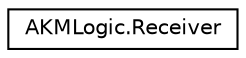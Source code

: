 digraph "Graphical Class Hierarchy"
{
 // LATEX_PDF_SIZE
  edge [fontname="Helvetica",fontsize="10",labelfontname="Helvetica",labelfontsize="10"];
  node [fontname="Helvetica",fontsize="10",shape=record];
  rankdir="LR";
  Node0 [label="AKMLogic.Receiver",height=0.2,width=0.4,color="black", fillcolor="white", style="filled",URL="$class_a_k_m_logic_1_1_receiver.html",tooltip="Provides functionality for receiving AKM Frames over network stream and extracts transmitted data"];
}
